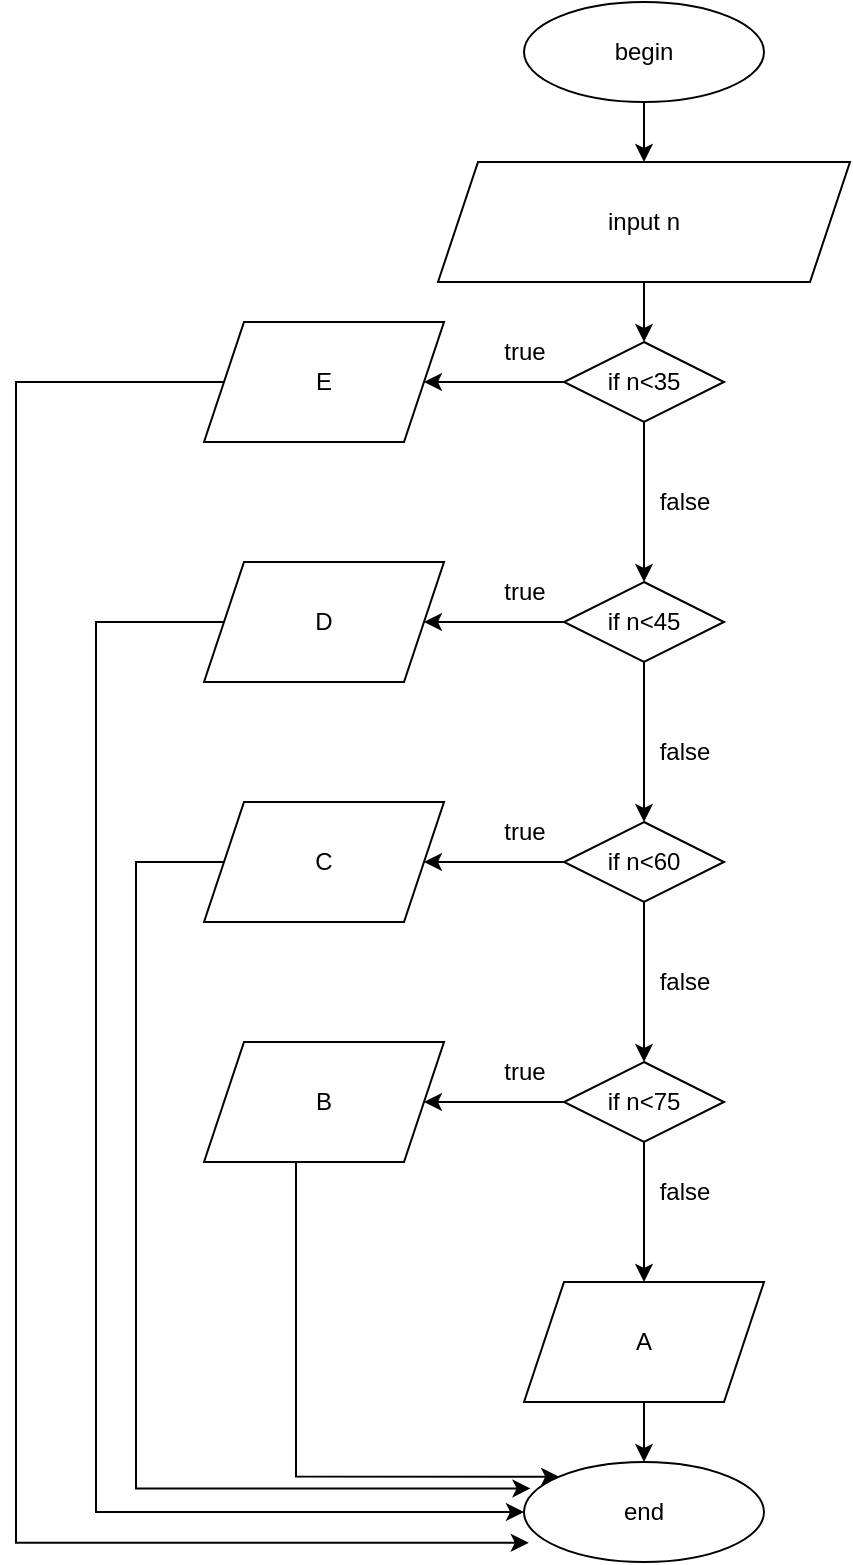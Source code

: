 <mxfile version="20.3.0" type="device"><diagram id="C5RBs43oDa-KdzZeNtuy" name="Page-1"><mxGraphModel dx="1038" dy="641" grid="1" gridSize="10" guides="1" tooltips="1" connect="1" arrows="1" fold="1" page="1" pageScale="1" pageWidth="827" pageHeight="1169" math="0" shadow="0"><root><mxCell id="WIyWlLk6GJQsqaUBKTNV-0"/><mxCell id="WIyWlLk6GJQsqaUBKTNV-1" parent="WIyWlLk6GJQsqaUBKTNV-0"/><mxCell id="USGbyiiXE79vX9SSj5u_-4" style="edgeStyle=orthogonalEdgeStyle;rounded=0;orthogonalLoop=1;jettySize=auto;html=1;" edge="1" parent="WIyWlLk6GJQsqaUBKTNV-1" source="USGbyiiXE79vX9SSj5u_-0" target="USGbyiiXE79vX9SSj5u_-2"><mxGeometry relative="1" as="geometry"/></mxCell><mxCell id="USGbyiiXE79vX9SSj5u_-0" value="begin" style="ellipse;whiteSpace=wrap;html=1;" vertex="1" parent="WIyWlLk6GJQsqaUBKTNV-1"><mxGeometry x="294" y="80" width="120" height="50" as="geometry"/></mxCell><mxCell id="USGbyiiXE79vX9SSj5u_-1" value="end" style="ellipse;whiteSpace=wrap;html=1;" vertex="1" parent="WIyWlLk6GJQsqaUBKTNV-1"><mxGeometry x="294" y="810" width="120" height="50" as="geometry"/></mxCell><mxCell id="USGbyiiXE79vX9SSj5u_-15" style="edgeStyle=orthogonalEdgeStyle;rounded=0;orthogonalLoop=1;jettySize=auto;html=1;entryX=0.5;entryY=0;entryDx=0;entryDy=0;" edge="1" parent="WIyWlLk6GJQsqaUBKTNV-1" source="USGbyiiXE79vX9SSj5u_-2"><mxGeometry relative="1" as="geometry"><mxPoint x="354" y="250" as="targetPoint"/></mxGeometry></mxCell><mxCell id="USGbyiiXE79vX9SSj5u_-2" value="input n" style="shape=parallelogram;perimeter=parallelogramPerimeter;whiteSpace=wrap;html=1;fixedSize=1;" vertex="1" parent="WIyWlLk6GJQsqaUBKTNV-1"><mxGeometry x="251" y="160" width="206" height="60" as="geometry"/></mxCell><mxCell id="USGbyiiXE79vX9SSj5u_-37" value="" style="edgeStyle=orthogonalEdgeStyle;rounded=0;orthogonalLoop=1;jettySize=auto;html=1;" edge="1" parent="WIyWlLk6GJQsqaUBKTNV-1" source="USGbyiiXE79vX9SSj5u_-33" target="USGbyiiXE79vX9SSj5u_-36"><mxGeometry relative="1" as="geometry"/></mxCell><mxCell id="USGbyiiXE79vX9SSj5u_-49" value="" style="edgeStyle=orthogonalEdgeStyle;rounded=0;orthogonalLoop=1;jettySize=auto;html=1;" edge="1" parent="WIyWlLk6GJQsqaUBKTNV-1" source="USGbyiiXE79vX9SSj5u_-33" target="USGbyiiXE79vX9SSj5u_-48"><mxGeometry relative="1" as="geometry"/></mxCell><mxCell id="USGbyiiXE79vX9SSj5u_-33" value="if n&amp;lt;35" style="rhombus;whiteSpace=wrap;html=1;" vertex="1" parent="WIyWlLk6GJQsqaUBKTNV-1"><mxGeometry x="314" y="250" width="80" height="40" as="geometry"/></mxCell><mxCell id="USGbyiiXE79vX9SSj5u_-41" value="" style="edgeStyle=orthogonalEdgeStyle;rounded=0;orthogonalLoop=1;jettySize=auto;html=1;" edge="1" parent="WIyWlLk6GJQsqaUBKTNV-1" source="USGbyiiXE79vX9SSj5u_-36" target="USGbyiiXE79vX9SSj5u_-40"><mxGeometry relative="1" as="geometry"/></mxCell><mxCell id="USGbyiiXE79vX9SSj5u_-51" value="" style="edgeStyle=orthogonalEdgeStyle;rounded=0;orthogonalLoop=1;jettySize=auto;html=1;" edge="1" parent="WIyWlLk6GJQsqaUBKTNV-1" source="USGbyiiXE79vX9SSj5u_-36" target="USGbyiiXE79vX9SSj5u_-50"><mxGeometry relative="1" as="geometry"/></mxCell><mxCell id="USGbyiiXE79vX9SSj5u_-36" value="if n&amp;lt;45" style="rhombus;whiteSpace=wrap;html=1;" vertex="1" parent="WIyWlLk6GJQsqaUBKTNV-1"><mxGeometry x="314" y="370" width="80" height="40" as="geometry"/></mxCell><mxCell id="USGbyiiXE79vX9SSj5u_-45" value="" style="edgeStyle=orthogonalEdgeStyle;rounded=0;orthogonalLoop=1;jettySize=auto;html=1;" edge="1" parent="WIyWlLk6GJQsqaUBKTNV-1" source="USGbyiiXE79vX9SSj5u_-40" target="USGbyiiXE79vX9SSj5u_-44"><mxGeometry relative="1" as="geometry"/></mxCell><mxCell id="USGbyiiXE79vX9SSj5u_-53" value="" style="edgeStyle=orthogonalEdgeStyle;rounded=0;orthogonalLoop=1;jettySize=auto;html=1;" edge="1" parent="WIyWlLk6GJQsqaUBKTNV-1" source="USGbyiiXE79vX9SSj5u_-40" target="USGbyiiXE79vX9SSj5u_-52"><mxGeometry relative="1" as="geometry"/></mxCell><mxCell id="USGbyiiXE79vX9SSj5u_-40" value="if n&amp;lt;60&lt;br&gt;" style="rhombus;whiteSpace=wrap;html=1;" vertex="1" parent="WIyWlLk6GJQsqaUBKTNV-1"><mxGeometry x="314" y="490" width="80" height="40" as="geometry"/></mxCell><mxCell id="USGbyiiXE79vX9SSj5u_-55" value="" style="edgeStyle=orthogonalEdgeStyle;rounded=0;orthogonalLoop=1;jettySize=auto;html=1;" edge="1" parent="WIyWlLk6GJQsqaUBKTNV-1" source="USGbyiiXE79vX9SSj5u_-44" target="USGbyiiXE79vX9SSj5u_-54"><mxGeometry relative="1" as="geometry"/></mxCell><mxCell id="USGbyiiXE79vX9SSj5u_-57" value="" style="edgeStyle=orthogonalEdgeStyle;rounded=0;orthogonalLoop=1;jettySize=auto;html=1;" edge="1" parent="WIyWlLk6GJQsqaUBKTNV-1" source="USGbyiiXE79vX9SSj5u_-44" target="USGbyiiXE79vX9SSj5u_-56"><mxGeometry relative="1" as="geometry"/></mxCell><mxCell id="USGbyiiXE79vX9SSj5u_-44" value="if n&amp;lt;75" style="rhombus;whiteSpace=wrap;html=1;" vertex="1" parent="WIyWlLk6GJQsqaUBKTNV-1"><mxGeometry x="314" y="610" width="80" height="40" as="geometry"/></mxCell><mxCell id="USGbyiiXE79vX9SSj5u_-60" style="edgeStyle=orthogonalEdgeStyle;rounded=0;orthogonalLoop=1;jettySize=auto;html=1;entryX=0.02;entryY=0.808;entryDx=0;entryDy=0;entryPerimeter=0;" edge="1" parent="WIyWlLk6GJQsqaUBKTNV-1" source="USGbyiiXE79vX9SSj5u_-48" target="USGbyiiXE79vX9SSj5u_-1"><mxGeometry relative="1" as="geometry"><Array as="points"><mxPoint x="40" y="270"/><mxPoint x="40" y="850"/></Array></mxGeometry></mxCell><mxCell id="USGbyiiXE79vX9SSj5u_-48" value="E" style="shape=parallelogram;perimeter=parallelogramPerimeter;whiteSpace=wrap;html=1;fixedSize=1;" vertex="1" parent="WIyWlLk6GJQsqaUBKTNV-1"><mxGeometry x="134" y="240" width="120" height="60" as="geometry"/></mxCell><mxCell id="USGbyiiXE79vX9SSj5u_-61" style="edgeStyle=orthogonalEdgeStyle;rounded=0;orthogonalLoop=1;jettySize=auto;html=1;entryX=0;entryY=0.5;entryDx=0;entryDy=0;" edge="1" parent="WIyWlLk6GJQsqaUBKTNV-1" source="USGbyiiXE79vX9SSj5u_-50" target="USGbyiiXE79vX9SSj5u_-1"><mxGeometry relative="1" as="geometry"><Array as="points"><mxPoint x="80" y="390"/><mxPoint x="80" y="835"/></Array></mxGeometry></mxCell><mxCell id="USGbyiiXE79vX9SSj5u_-50" value="D" style="shape=parallelogram;perimeter=parallelogramPerimeter;whiteSpace=wrap;html=1;fixedSize=1;" vertex="1" parent="WIyWlLk6GJQsqaUBKTNV-1"><mxGeometry x="134" y="360" width="120" height="60" as="geometry"/></mxCell><mxCell id="USGbyiiXE79vX9SSj5u_-62" style="edgeStyle=orthogonalEdgeStyle;rounded=0;orthogonalLoop=1;jettySize=auto;html=1;entryX=0.027;entryY=0.264;entryDx=0;entryDy=0;entryPerimeter=0;" edge="1" parent="WIyWlLk6GJQsqaUBKTNV-1" source="USGbyiiXE79vX9SSj5u_-52" target="USGbyiiXE79vX9SSj5u_-1"><mxGeometry relative="1" as="geometry"><Array as="points"><mxPoint x="100" y="510"/><mxPoint x="100" y="823"/></Array></mxGeometry></mxCell><mxCell id="USGbyiiXE79vX9SSj5u_-52" value="C" style="shape=parallelogram;perimeter=parallelogramPerimeter;whiteSpace=wrap;html=1;fixedSize=1;" vertex="1" parent="WIyWlLk6GJQsqaUBKTNV-1"><mxGeometry x="134" y="480" width="120" height="60" as="geometry"/></mxCell><mxCell id="USGbyiiXE79vX9SSj5u_-63" style="edgeStyle=orthogonalEdgeStyle;rounded=0;orthogonalLoop=1;jettySize=auto;html=1;entryX=0;entryY=0;entryDx=0;entryDy=0;" edge="1" parent="WIyWlLk6GJQsqaUBKTNV-1" source="USGbyiiXE79vX9SSj5u_-54" target="USGbyiiXE79vX9SSj5u_-1"><mxGeometry relative="1" as="geometry"><Array as="points"><mxPoint x="180" y="817"/></Array></mxGeometry></mxCell><mxCell id="USGbyiiXE79vX9SSj5u_-54" value="B" style="shape=parallelogram;perimeter=parallelogramPerimeter;whiteSpace=wrap;html=1;fixedSize=1;" vertex="1" parent="WIyWlLk6GJQsqaUBKTNV-1"><mxGeometry x="134" y="600" width="120" height="60" as="geometry"/></mxCell><mxCell id="USGbyiiXE79vX9SSj5u_-58" value="" style="edgeStyle=orthogonalEdgeStyle;rounded=0;orthogonalLoop=1;jettySize=auto;html=1;" edge="1" parent="WIyWlLk6GJQsqaUBKTNV-1" source="USGbyiiXE79vX9SSj5u_-56" target="USGbyiiXE79vX9SSj5u_-1"><mxGeometry relative="1" as="geometry"/></mxCell><mxCell id="USGbyiiXE79vX9SSj5u_-56" value="A" style="shape=parallelogram;perimeter=parallelogramPerimeter;whiteSpace=wrap;html=1;fixedSize=1;" vertex="1" parent="WIyWlLk6GJQsqaUBKTNV-1"><mxGeometry x="294" y="720" width="120" height="60" as="geometry"/></mxCell><mxCell id="USGbyiiXE79vX9SSj5u_-64" value="true" style="text;html=1;resizable=0;autosize=1;align=center;verticalAlign=middle;points=[];fillColor=none;strokeColor=none;rounded=0;" vertex="1" parent="WIyWlLk6GJQsqaUBKTNV-1"><mxGeometry x="274" y="240" width="40" height="30" as="geometry"/></mxCell><mxCell id="USGbyiiXE79vX9SSj5u_-65" value="true" style="text;html=1;resizable=0;autosize=1;align=center;verticalAlign=middle;points=[];fillColor=none;strokeColor=none;rounded=0;" vertex="1" parent="WIyWlLk6GJQsqaUBKTNV-1"><mxGeometry x="274" y="360" width="40" height="30" as="geometry"/></mxCell><mxCell id="USGbyiiXE79vX9SSj5u_-66" value="true" style="text;html=1;resizable=0;autosize=1;align=center;verticalAlign=middle;points=[];fillColor=none;strokeColor=none;rounded=0;" vertex="1" parent="WIyWlLk6GJQsqaUBKTNV-1"><mxGeometry x="274" y="480" width="40" height="30" as="geometry"/></mxCell><mxCell id="USGbyiiXE79vX9SSj5u_-67" value="true" style="text;html=1;resizable=0;autosize=1;align=center;verticalAlign=middle;points=[];fillColor=none;strokeColor=none;rounded=0;" vertex="1" parent="WIyWlLk6GJQsqaUBKTNV-1"><mxGeometry x="274" y="600" width="40" height="30" as="geometry"/></mxCell><mxCell id="USGbyiiXE79vX9SSj5u_-68" value="false" style="text;html=1;resizable=0;autosize=1;align=center;verticalAlign=middle;points=[];fillColor=none;strokeColor=none;rounded=0;" vertex="1" parent="WIyWlLk6GJQsqaUBKTNV-1"><mxGeometry x="349" y="315" width="50" height="30" as="geometry"/></mxCell><mxCell id="USGbyiiXE79vX9SSj5u_-69" value="false" style="text;html=1;resizable=0;autosize=1;align=center;verticalAlign=middle;points=[];fillColor=none;strokeColor=none;rounded=0;" vertex="1" parent="WIyWlLk6GJQsqaUBKTNV-1"><mxGeometry x="349" y="440" width="50" height="30" as="geometry"/></mxCell><mxCell id="USGbyiiXE79vX9SSj5u_-70" value="false" style="text;html=1;resizable=0;autosize=1;align=center;verticalAlign=middle;points=[];fillColor=none;strokeColor=none;rounded=0;" vertex="1" parent="WIyWlLk6GJQsqaUBKTNV-1"><mxGeometry x="349" y="555" width="50" height="30" as="geometry"/></mxCell><mxCell id="USGbyiiXE79vX9SSj5u_-71" value="false" style="text;html=1;resizable=0;autosize=1;align=center;verticalAlign=middle;points=[];fillColor=none;strokeColor=none;rounded=0;" vertex="1" parent="WIyWlLk6GJQsqaUBKTNV-1"><mxGeometry x="349" y="660" width="50" height="30" as="geometry"/></mxCell></root></mxGraphModel></diagram></mxfile>
